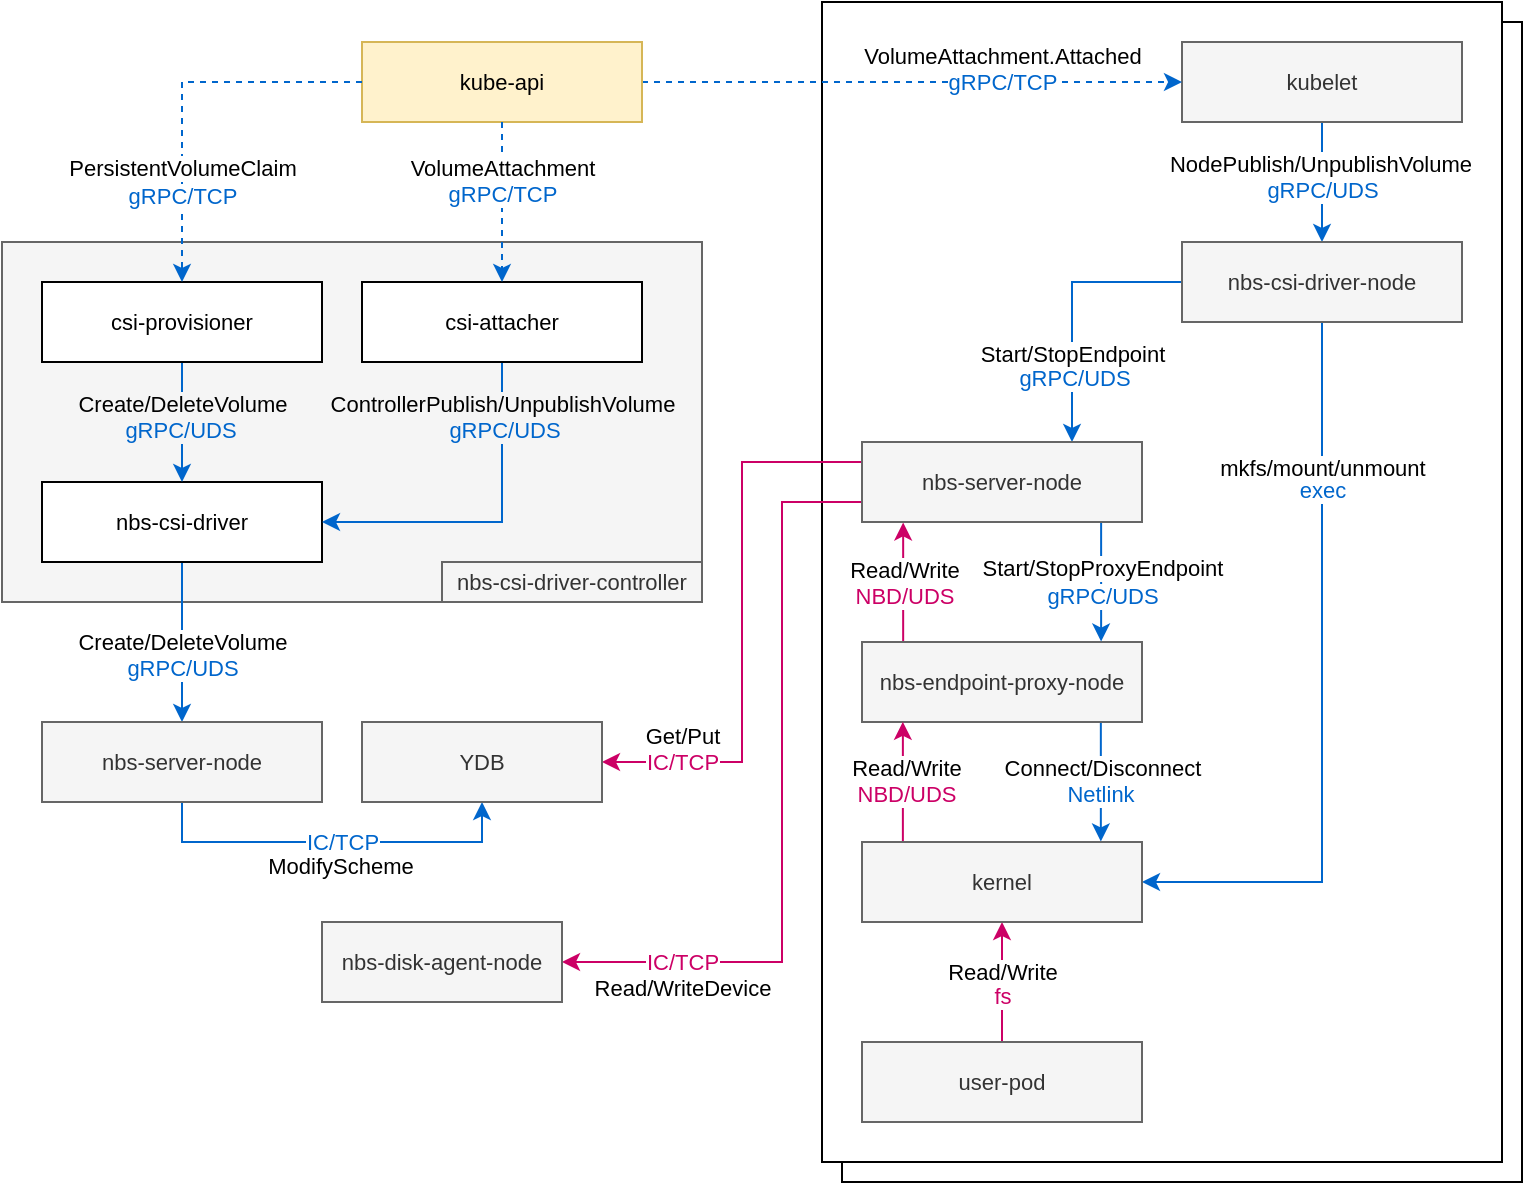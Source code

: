 <mxfile version="24.7.8">
  <diagram name="Page-1" id="2YBvvXClWsGukQMizWep">
    <mxGraphModel dx="1561" dy="542" grid="1" gridSize="10" guides="1" tooltips="1" connect="1" arrows="1" fold="1" page="1" pageScale="1" pageWidth="850" pageHeight="1100" math="0" shadow="0">
      <root>
        <mxCell id="0" />
        <mxCell id="1" parent="0" />
        <mxCell id="QkchhMZ6xZVvRb_x26ug-44" value="" style="rounded=0;whiteSpace=wrap;html=1;fillColor=#f5f5f5;fontColor=#333333;strokeColor=#666666;" parent="1" vertex="1">
          <mxGeometry x="-250" y="410" width="350" height="180" as="geometry" />
        </mxCell>
        <mxCell id="mKCn0pQEpmRzFZVJy1wr-146" value="" style="rounded=0;whiteSpace=wrap;html=1;verticalAlign=top;align=left;" parent="1" vertex="1">
          <mxGeometry x="170" y="300" width="340" height="580" as="geometry" />
        </mxCell>
        <mxCell id="mKCn0pQEpmRzFZVJy1wr-39" value="" style="rounded=0;whiteSpace=wrap;html=1;verticalAlign=top;align=left;labelBackgroundColor=#f5f5f5;" parent="1" vertex="1">
          <mxGeometry x="160" y="290" width="340" height="580" as="geometry" />
        </mxCell>
        <mxCell id="mKCn0pQEpmRzFZVJy1wr-85" style="edgeStyle=orthogonalEdgeStyle;rounded=0;orthogonalLoop=1;jettySize=auto;html=1;entryX=0.5;entryY=0;entryDx=0;entryDy=0;strokeColor=#0066CC;" parent="1" source="mKCn0pQEpmRzFZVJy1wr-2" target="mKCn0pQEpmRzFZVJy1wr-4" edge="1">
          <mxGeometry relative="1" as="geometry" />
        </mxCell>
        <mxCell id="mKCn0pQEpmRzFZVJy1wr-86" value="gRPC/UDS" style="edgeLabel;html=1;align=center;verticalAlign=middle;resizable=0;points=[];fontColor=#0066CC;" parent="mKCn0pQEpmRzFZVJy1wr-85" vertex="1" connectable="0">
          <mxGeometry x="-0.005" relative="1" as="geometry">
            <mxPoint y="4" as="offset" />
          </mxGeometry>
        </mxCell>
        <mxCell id="hTff0y7bNb7OE-vSSJrE-20" value="NodePublish/UnpublishVolume" style="edgeLabel;html=1;align=center;verticalAlign=middle;resizable=0;points=[];" parent="mKCn0pQEpmRzFZVJy1wr-85" vertex="1" connectable="0">
          <mxGeometry x="-0.642" y="-1" relative="1" as="geometry">
            <mxPoint y="10" as="offset" />
          </mxGeometry>
        </mxCell>
        <mxCell id="mKCn0pQEpmRzFZVJy1wr-2" value="kubelet" style="rounded=0;whiteSpace=wrap;html=1;fontSize=11;fillColor=#f5f5f5;strokeColor=#666666;fontColor=#333333;" parent="1" vertex="1">
          <mxGeometry x="340" y="310" width="140" height="40" as="geometry" />
        </mxCell>
        <mxCell id="mKCn0pQEpmRzFZVJy1wr-96" style="edgeStyle=orthogonalEdgeStyle;rounded=0;orthogonalLoop=1;jettySize=auto;html=1;exitX=0.5;exitY=1;exitDx=0;exitDy=0;entryX=0.5;entryY=0;entryDx=0;entryDy=0;strokeColor=#0066CC;labelBackgroundColor=none;" parent="1" source="QkchhMZ6xZVvRb_x26ug-2" target="mKCn0pQEpmRzFZVJy1wr-6" edge="1">
          <mxGeometry relative="1" as="geometry" />
        </mxCell>
        <mxCell id="mKCn0pQEpmRzFZVJy1wr-97" value="gRPC/UDS" style="edgeLabel;html=1;align=center;verticalAlign=middle;resizable=0;points=[];labelBackgroundColor=default;fontColor=#0066CC;" parent="mKCn0pQEpmRzFZVJy1wr-96" vertex="1" connectable="0">
          <mxGeometry x="0.03" y="-1" relative="1" as="geometry">
            <mxPoint x="1" y="12" as="offset" />
          </mxGeometry>
        </mxCell>
        <mxCell id="hTff0y7bNb7OE-vSSJrE-23" value="Create/DeleteVolume" style="edgeLabel;html=1;align=center;verticalAlign=middle;resizable=0;points=[];" parent="mKCn0pQEpmRzFZVJy1wr-96" vertex="1" connectable="0">
          <mxGeometry x="-0.396" relative="1" as="geometry">
            <mxPoint y="16" as="offset" />
          </mxGeometry>
        </mxCell>
        <mxCell id="mKCn0pQEpmRzFZVJy1wr-70" style="edgeStyle=orthogonalEdgeStyle;rounded=0;orthogonalLoop=1;jettySize=auto;html=1;entryX=1;entryY=0.5;entryDx=0;entryDy=0;strokeColor=#0066CC;strokeWidth=1;exitX=0.5;exitY=1;exitDx=0;exitDy=0;" parent="1" source="mKCn0pQEpmRzFZVJy1wr-4" target="mKCn0pQEpmRzFZVJy1wr-66" edge="1">
          <mxGeometry relative="1" as="geometry">
            <mxPoint x="320.56" y="496.6" as="sourcePoint" />
            <mxPoint x="320" y="799" as="targetPoint" />
            <Array as="points">
              <mxPoint x="410" y="730" />
            </Array>
          </mxGeometry>
        </mxCell>
        <mxCell id="mKCn0pQEpmRzFZVJy1wr-79" value="exec" style="edgeLabel;html=1;align=center;verticalAlign=middle;resizable=0;points=[];fontColor=#0066CC;" parent="mKCn0pQEpmRzFZVJy1wr-70" vertex="1" connectable="0">
          <mxGeometry x="-0.487" relative="1" as="geometry">
            <mxPoint y="-11" as="offset" />
          </mxGeometry>
        </mxCell>
        <mxCell id="hTff0y7bNb7OE-vSSJrE-25" value="mkfs/mount/unmount" style="edgeLabel;html=1;align=center;verticalAlign=middle;resizable=0;points=[];" parent="mKCn0pQEpmRzFZVJy1wr-70" vertex="1" connectable="0">
          <mxGeometry x="0.306" relative="1" as="geometry">
            <mxPoint y="-169" as="offset" />
          </mxGeometry>
        </mxCell>
        <mxCell id="mKCn0pQEpmRzFZVJy1wr-80" style="edgeStyle=orthogonalEdgeStyle;rounded=0;orthogonalLoop=1;jettySize=auto;html=1;strokeColor=#0066CC;strokeWidth=1;exitX=0;exitY=0.5;exitDx=0;exitDy=0;entryX=0.75;entryY=0;entryDx=0;entryDy=0;" parent="1" source="mKCn0pQEpmRzFZVJy1wr-4" target="mKCn0pQEpmRzFZVJy1wr-47" edge="1">
          <mxGeometry relative="1" as="geometry">
            <mxPoint x="250" y="510" as="targetPoint" />
          </mxGeometry>
        </mxCell>
        <mxCell id="mKCn0pQEpmRzFZVJy1wr-81" value="gRPC/UDS" style="edgeLabel;html=1;align=center;verticalAlign=middle;resizable=0;points=[];fontColor=#0066CC;" parent="mKCn0pQEpmRzFZVJy1wr-80" vertex="1" connectable="0">
          <mxGeometry x="-0.004" relative="1" as="geometry">
            <mxPoint x="1" y="36" as="offset" />
          </mxGeometry>
        </mxCell>
        <mxCell id="hTff0y7bNb7OE-vSSJrE-32" value="Start/StopEndpoint" style="edgeLabel;html=1;align=center;verticalAlign=middle;resizable=0;points=[];" parent="mKCn0pQEpmRzFZVJy1wr-80" vertex="1" connectable="0">
          <mxGeometry x="0.487" relative="1" as="geometry">
            <mxPoint y="-10" as="offset" />
          </mxGeometry>
        </mxCell>
        <mxCell id="mKCn0pQEpmRzFZVJy1wr-4" value="nbs-csi-driver-node" style="rounded=0;whiteSpace=wrap;html=1;fontSize=11;fillColor=#f5f5f5;fontColor=#333333;strokeColor=#666666;" parent="1" vertex="1">
          <mxGeometry x="340" y="410" width="140" height="40" as="geometry" />
        </mxCell>
        <mxCell id="mKCn0pQEpmRzFZVJy1wr-115" style="edgeStyle=orthogonalEdgeStyle;rounded=0;orthogonalLoop=1;jettySize=auto;html=1;entryX=0.5;entryY=1;entryDx=0;entryDy=0;strokeColor=#0066CC;exitX=0.5;exitY=1;exitDx=0;exitDy=0;" parent="1" source="mKCn0pQEpmRzFZVJy1wr-6" target="mKCn0pQEpmRzFZVJy1wr-110" edge="1">
          <mxGeometry relative="1" as="geometry">
            <mxPoint x="2.5" y="680" as="targetPoint" />
            <Array as="points">
              <mxPoint x="-160" y="710" />
              <mxPoint x="-10" y="710" />
            </Array>
          </mxGeometry>
        </mxCell>
        <mxCell id="mKCn0pQEpmRzFZVJy1wr-116" value="IC/TCP" style="edgeLabel;html=1;align=center;verticalAlign=middle;resizable=0;points=[];fontColor=#0066CC;" parent="mKCn0pQEpmRzFZVJy1wr-115" vertex="1" connectable="0">
          <mxGeometry x="0.303" y="2" relative="1" as="geometry">
            <mxPoint x="-24" y="2" as="offset" />
          </mxGeometry>
        </mxCell>
        <mxCell id="hTff0y7bNb7OE-vSSJrE-24" value="ModifyScheme" style="edgeLabel;html=1;align=center;verticalAlign=middle;resizable=0;points=[];" parent="mKCn0pQEpmRzFZVJy1wr-115" vertex="1" connectable="0">
          <mxGeometry x="-0.404" y="-1" relative="1" as="geometry">
            <mxPoint x="42" y="11" as="offset" />
          </mxGeometry>
        </mxCell>
        <mxCell id="mKCn0pQEpmRzFZVJy1wr-6" value="nbs-server-node" style="rounded=0;whiteSpace=wrap;html=1;fontSize=11;fillColor=#f5f5f5;fontColor=#333333;strokeColor=#666666;" parent="1" vertex="1">
          <mxGeometry x="-230" y="650" width="140" height="40" as="geometry" />
        </mxCell>
        <mxCell id="mKCn0pQEpmRzFZVJy1wr-60" style="edgeStyle=orthogonalEdgeStyle;rounded=0;orthogonalLoop=1;jettySize=auto;html=1;entryX=0.147;entryY=1.005;entryDx=0;entryDy=0;exitX=0.147;exitY=-0.001;exitDx=0;exitDy=0;startArrow=none;startFill=0;strokeColor=#CC0066;strokeWidth=1;entryPerimeter=0;exitPerimeter=0;" parent="1" source="mKCn0pQEpmRzFZVJy1wr-7" target="mKCn0pQEpmRzFZVJy1wr-47" edge="1">
          <mxGeometry relative="1" as="geometry">
            <Array as="points" />
          </mxGeometry>
        </mxCell>
        <mxCell id="mKCn0pQEpmRzFZVJy1wr-62" value="NBD/UDS" style="edgeLabel;html=1;align=center;verticalAlign=middle;resizable=0;points=[];fontColor=#CC0066;" parent="mKCn0pQEpmRzFZVJy1wr-60" vertex="1" connectable="0">
          <mxGeometry x="-0.009" y="1" relative="1" as="geometry">
            <mxPoint x="1" y="6" as="offset" />
          </mxGeometry>
        </mxCell>
        <mxCell id="hTff0y7bNb7OE-vSSJrE-11" value="Read/Write" style="edgeLabel;html=1;align=center;verticalAlign=middle;resizable=0;points=[];" parent="mKCn0pQEpmRzFZVJy1wr-60" vertex="1" connectable="0">
          <mxGeometry x="0.138" y="1" relative="1" as="geometry">
            <mxPoint x="1" y="-2" as="offset" />
          </mxGeometry>
        </mxCell>
        <mxCell id="mKCn0pQEpmRzFZVJy1wr-67" style="edgeStyle=orthogonalEdgeStyle;rounded=0;orthogonalLoop=1;jettySize=auto;html=1;entryX=0.853;entryY=-0.007;entryDx=0;entryDy=0;exitX=0.853;exitY=1;exitDx=0;exitDy=0;strokeWidth=1;strokeColor=#0066CC;exitPerimeter=0;entryPerimeter=0;" parent="1" source="mKCn0pQEpmRzFZVJy1wr-7" target="mKCn0pQEpmRzFZVJy1wr-66" edge="1">
          <mxGeometry relative="1" as="geometry">
            <Array as="points" />
          </mxGeometry>
        </mxCell>
        <mxCell id="mKCn0pQEpmRzFZVJy1wr-68" value="Netlink" style="edgeLabel;html=1;align=center;verticalAlign=middle;resizable=0;points=[];fontColor=#0066CC;" parent="mKCn0pQEpmRzFZVJy1wr-67" vertex="1" connectable="0">
          <mxGeometry x="-0.026" relative="1" as="geometry">
            <mxPoint x="-1" y="7" as="offset" />
          </mxGeometry>
        </mxCell>
        <mxCell id="hTff0y7bNb7OE-vSSJrE-13" value="Connect/Disconnect" style="edgeLabel;html=1;align=center;verticalAlign=middle;resizable=0;points=[];" parent="mKCn0pQEpmRzFZVJy1wr-67" vertex="1" connectable="0">
          <mxGeometry x="-0.5" relative="1" as="geometry">
            <mxPoint y="8" as="offset" />
          </mxGeometry>
        </mxCell>
        <mxCell id="mKCn0pQEpmRzFZVJy1wr-7" value="nbs-endpoint-proxy-node" style="rounded=0;whiteSpace=wrap;html=1;fontSize=11;fillColor=#f5f5f5;fontColor=#333333;strokeColor=#666666;" parent="1" vertex="1">
          <mxGeometry x="180" y="610" width="140" height="40" as="geometry" />
        </mxCell>
        <mxCell id="mKCn0pQEpmRzFZVJy1wr-77" style="edgeStyle=orthogonalEdgeStyle;rounded=0;orthogonalLoop=1;jettySize=auto;html=1;entryX=0.5;entryY=1;entryDx=0;entryDy=0;fillColor=#cce5ff;strokeColor=#CC0066;strokeWidth=1;exitX=0.5;exitY=0;exitDx=0;exitDy=0;" parent="1" source="mKCn0pQEpmRzFZVJy1wr-23" target="mKCn0pQEpmRzFZVJy1wr-66" edge="1">
          <mxGeometry relative="1" as="geometry">
            <mxPoint x="250" y="861" as="sourcePoint" />
            <mxPoint x="250" y="801" as="targetPoint" />
          </mxGeometry>
        </mxCell>
        <mxCell id="mKCn0pQEpmRzFZVJy1wr-89" value="fs" style="edgeLabel;html=1;align=center;verticalAlign=middle;resizable=0;points=[];fontColor=#CC0066;" parent="mKCn0pQEpmRzFZVJy1wr-77" vertex="1" connectable="0">
          <mxGeometry x="-0.008" relative="1" as="geometry">
            <mxPoint y="7" as="offset" />
          </mxGeometry>
        </mxCell>
        <mxCell id="hTff0y7bNb7OE-vSSJrE-15" value="Read/Write" style="edgeLabel;html=1;align=center;verticalAlign=middle;resizable=0;points=[];" parent="mKCn0pQEpmRzFZVJy1wr-77" vertex="1" connectable="0">
          <mxGeometry x="0.384" y="1" relative="1" as="geometry">
            <mxPoint x="1" y="6" as="offset" />
          </mxGeometry>
        </mxCell>
        <mxCell id="mKCn0pQEpmRzFZVJy1wr-23" value="user-pod" style="rounded=0;whiteSpace=wrap;html=1;fontSize=11;fillColor=#f5f5f5;fontColor=#333333;strokeColor=#666666;" parent="1" vertex="1">
          <mxGeometry x="180" y="810" width="140" height="40" as="geometry" />
        </mxCell>
        <mxCell id="mKCn0pQEpmRzFZVJy1wr-53" style="edgeStyle=orthogonalEdgeStyle;rounded=0;orthogonalLoop=1;jettySize=auto;html=1;exitX=0.854;exitY=0.999;exitDx=0;exitDy=0;strokeColor=#0066CC;strokeWidth=1;entryX=0.854;entryY=-0.006;entryDx=0;entryDy=0;exitPerimeter=0;entryPerimeter=0;" parent="1" source="mKCn0pQEpmRzFZVJy1wr-47" target="mKCn0pQEpmRzFZVJy1wr-7" edge="1">
          <mxGeometry relative="1" as="geometry">
            <mxPoint x="263" y="680" as="targetPoint" />
          </mxGeometry>
        </mxCell>
        <mxCell id="mKCn0pQEpmRzFZVJy1wr-58" value="gRPC/UDS" style="edgeLabel;html=1;align=center;verticalAlign=middle;resizable=0;points=[];fontColor=#0066CC;" parent="mKCn0pQEpmRzFZVJy1wr-53" vertex="1" connectable="0">
          <mxGeometry x="-0.002" y="1" relative="1" as="geometry">
            <mxPoint x="-1" y="7" as="offset" />
          </mxGeometry>
        </mxCell>
        <mxCell id="hTff0y7bNb7OE-vSSJrE-18" value="Start/StopProxyEndpoint" style="edgeLabel;html=1;align=center;verticalAlign=middle;resizable=0;points=[];" parent="mKCn0pQEpmRzFZVJy1wr-53" vertex="1" connectable="0">
          <mxGeometry x="-0.265" relative="1" as="geometry">
            <mxPoint y="1" as="offset" />
          </mxGeometry>
        </mxCell>
        <mxCell id="mKCn0pQEpmRzFZVJy1wr-111" style="edgeStyle=orthogonalEdgeStyle;rounded=0;orthogonalLoop=1;jettySize=auto;html=1;strokeColor=#CC0066;startArrow=none;startFill=0;exitX=0;exitY=0.25;exitDx=0;exitDy=0;entryX=1;entryY=0.5;entryDx=0;entryDy=0;" parent="1" target="mKCn0pQEpmRzFZVJy1wr-110" edge="1">
          <mxGeometry relative="1" as="geometry">
            <mxPoint x="180" y="520" as="sourcePoint" />
            <mxPoint x="40" y="670.0" as="targetPoint" />
            <Array as="points">
              <mxPoint x="120" y="520" />
              <mxPoint x="120" y="670" />
            </Array>
          </mxGeometry>
        </mxCell>
        <mxCell id="mKCn0pQEpmRzFZVJy1wr-112" value="IC/TCP" style="edgeLabel;html=1;align=center;verticalAlign=middle;resizable=0;points=[];fontColor=#CC0066;" parent="mKCn0pQEpmRzFZVJy1wr-111" vertex="1" connectable="0">
          <mxGeometry x="0.011" y="-1" relative="1" as="geometry">
            <mxPoint x="-29" y="68" as="offset" />
          </mxGeometry>
        </mxCell>
        <mxCell id="hTff0y7bNb7OE-vSSJrE-27" value="Get/Put" style="edgeLabel;html=1;align=center;verticalAlign=middle;resizable=0;points=[];" parent="mKCn0pQEpmRzFZVJy1wr-111" vertex="1" connectable="0">
          <mxGeometry x="0.393" y="-2" relative="1" as="geometry">
            <mxPoint x="-28" y="2" as="offset" />
          </mxGeometry>
        </mxCell>
        <mxCell id="hTff0y7bNb7OE-vSSJrE-3" style="edgeStyle=orthogonalEdgeStyle;rounded=0;orthogonalLoop=1;jettySize=auto;html=1;exitX=0;exitY=0.75;exitDx=0;exitDy=0;entryX=1;entryY=0.5;entryDx=0;entryDy=0;fontColor=#CC0066;strokeColor=#CC0066;" parent="1" source="mKCn0pQEpmRzFZVJy1wr-47" target="_0tyfMGEkezi1Wn5K47d-5" edge="1">
          <mxGeometry relative="1" as="geometry">
            <mxPoint x="180.0" y="561" as="sourcePoint" />
            <mxPoint x="20.0" y="651" as="targetPoint" />
            <Array as="points">
              <mxPoint x="140" y="540" />
              <mxPoint x="140" y="770" />
            </Array>
          </mxGeometry>
        </mxCell>
        <mxCell id="hTff0y7bNb7OE-vSSJrE-4" value="IC/TCP" style="edgeLabel;html=1;align=center;verticalAlign=middle;resizable=0;points=[];fontColor=#CC0066;" parent="hTff0y7bNb7OE-vSSJrE-3" vertex="1" connectable="0">
          <mxGeometry x="0.105" y="-1" relative="1" as="geometry">
            <mxPoint x="-49" y="60" as="offset" />
          </mxGeometry>
        </mxCell>
        <mxCell id="hTff0y7bNb7OE-vSSJrE-28" value="Read/WriteDevice" style="edgeLabel;html=1;align=center;verticalAlign=middle;resizable=0;points=[];" parent="hTff0y7bNb7OE-vSSJrE-3" vertex="1" connectable="0">
          <mxGeometry x="-0.394" relative="1" as="geometry">
            <mxPoint x="-50" y="168" as="offset" />
          </mxGeometry>
        </mxCell>
        <mxCell id="mKCn0pQEpmRzFZVJy1wr-47" value="nbs-server-node" style="rounded=0;whiteSpace=wrap;html=1;fontSize=11;fillColor=#f5f5f5;fontColor=#333333;strokeColor=#666666;" parent="1" vertex="1">
          <mxGeometry x="180" y="510" width="140" height="40" as="geometry" />
        </mxCell>
        <mxCell id="mKCn0pQEpmRzFZVJy1wr-73" style="edgeStyle=orthogonalEdgeStyle;rounded=0;orthogonalLoop=1;jettySize=auto;html=1;entryX=0.146;entryY=0.998;entryDx=0;entryDy=0;exitX=0.146;exitY=0.002;exitDx=0;exitDy=0;startArrow=none;startFill=0;fillColor=#cce5ff;strokeColor=#CC0066;strokeWidth=1;entryPerimeter=0;exitPerimeter=0;" parent="1" source="mKCn0pQEpmRzFZVJy1wr-66" target="mKCn0pQEpmRzFZVJy1wr-7" edge="1">
          <mxGeometry relative="1" as="geometry">
            <mxPoint x="207.86" y="759.76" as="sourcePoint" />
            <mxPoint x="207.86" y="699.88" as="targetPoint" />
          </mxGeometry>
        </mxCell>
        <mxCell id="mKCn0pQEpmRzFZVJy1wr-75" value="NBD/UDS" style="edgeLabel;html=1;align=center;verticalAlign=middle;resizable=0;points=[];fontColor=#CC0066;" parent="mKCn0pQEpmRzFZVJy1wr-73" vertex="1" connectable="0">
          <mxGeometry x="0.01" y="-1" relative="1" as="geometry">
            <mxPoint y="6" as="offset" />
          </mxGeometry>
        </mxCell>
        <mxCell id="hTff0y7bNb7OE-vSSJrE-14" value="Read/Write" style="edgeLabel;html=1;align=center;verticalAlign=middle;resizable=0;points=[];" parent="mKCn0pQEpmRzFZVJy1wr-73" vertex="1" connectable="0">
          <mxGeometry x="0.21" relative="1" as="geometry">
            <mxPoint x="1" y="-1" as="offset" />
          </mxGeometry>
        </mxCell>
        <mxCell id="mKCn0pQEpmRzFZVJy1wr-66" value="kernel" style="rounded=0;whiteSpace=wrap;html=1;fontSize=11;fillColor=#f5f5f5;fontColor=#333333;strokeColor=#666666;" parent="1" vertex="1">
          <mxGeometry x="180" y="710" width="140" height="40" as="geometry" />
        </mxCell>
        <mxCell id="mKCn0pQEpmRzFZVJy1wr-110" value="YDB" style="rounded=0;whiteSpace=wrap;html=1;fontSize=11;fillColor=#f5f5f5;fontColor=#333333;strokeColor=#666666;" parent="1" vertex="1">
          <mxGeometry x="-70" y="650" width="120" height="40" as="geometry" />
        </mxCell>
        <mxCell id="_0tyfMGEkezi1Wn5K47d-5" value="nbs-disk-agent-node" style="rounded=0;whiteSpace=wrap;html=1;fontSize=11;fillColor=#f5f5f5;fontColor=#333333;strokeColor=#666666;" parent="1" vertex="1">
          <mxGeometry x="-90" y="750" width="120" height="40" as="geometry" />
        </mxCell>
        <mxCell id="QkchhMZ6xZVvRb_x26ug-41" style="edgeStyle=orthogonalEdgeStyle;rounded=0;orthogonalLoop=1;jettySize=auto;html=1;entryX=0;entryY=0.5;entryDx=0;entryDy=0;strokeColor=#0066CC;dashed=1;" parent="1" source="QkchhMZ6xZVvRb_x26ug-1" target="mKCn0pQEpmRzFZVJy1wr-2" edge="1">
          <mxGeometry relative="1" as="geometry" />
        </mxCell>
        <mxCell id="QkchhMZ6xZVvRb_x26ug-42" value="gRPC/TCP" style="edgeLabel;html=1;align=center;verticalAlign=middle;resizable=0;points=[];fontColor=#0066CC;" parent="QkchhMZ6xZVvRb_x26ug-41" vertex="1" connectable="0">
          <mxGeometry x="-0.326" y="-1" relative="1" as="geometry">
            <mxPoint x="89" y="-1" as="offset" />
          </mxGeometry>
        </mxCell>
        <mxCell id="QkchhMZ6xZVvRb_x26ug-43" value="VolumeAttachment.Attached" style="edgeLabel;html=1;align=center;verticalAlign=middle;resizable=0;points=[];" parent="QkchhMZ6xZVvRb_x26ug-41" vertex="1" connectable="0">
          <mxGeometry x="0.126" y="2" relative="1" as="geometry">
            <mxPoint x="28" y="-11" as="offset" />
          </mxGeometry>
        </mxCell>
        <mxCell id="QkchhMZ6xZVvRb_x26ug-1" value="kube-api" style="rounded=0;whiteSpace=wrap;html=1;fontSize=11;fillColor=#fff2cc;strokeColor=#d6b656;" parent="1" vertex="1">
          <mxGeometry x="-70" y="310" width="140" height="40" as="geometry" />
        </mxCell>
        <mxCell id="QkchhMZ6xZVvRb_x26ug-2" value="nbs-csi-driver" style="rounded=0;whiteSpace=wrap;html=1;fontSize=11;" parent="1" vertex="1">
          <mxGeometry x="-230" y="530" width="140" height="40" as="geometry" />
        </mxCell>
        <mxCell id="QkchhMZ6xZVvRb_x26ug-24" style="edgeStyle=orthogonalEdgeStyle;rounded=0;orthogonalLoop=1;jettySize=auto;html=1;exitX=0.5;exitY=1;exitDx=0;exitDy=0;entryX=1;entryY=0.5;entryDx=0;entryDy=0;strokeColor=#0066CC;" parent="1" source="QkchhMZ6xZVvRb_x26ug-3" target="QkchhMZ6xZVvRb_x26ug-2" edge="1">
          <mxGeometry relative="1" as="geometry">
            <Array as="points">
              <mxPoint y="550" />
            </Array>
          </mxGeometry>
        </mxCell>
        <mxCell id="QkchhMZ6xZVvRb_x26ug-26" value="gRPC/UDS" style="edgeLabel;html=1;align=center;verticalAlign=middle;resizable=0;points=[];labelBackgroundColor=#f5f5f5;fontColor=#0066CC;" parent="QkchhMZ6xZVvRb_x26ug-24" vertex="1" connectable="0">
          <mxGeometry x="-0.015" y="-2" relative="1" as="geometry">
            <mxPoint x="4" y="-44" as="offset" />
          </mxGeometry>
        </mxCell>
        <mxCell id="QkchhMZ6xZVvRb_x26ug-27" value="ControllerPublish/UnpublishVolume" style="edgeLabel;html=1;align=center;verticalAlign=middle;resizable=0;points=[];labelBackgroundColor=#f5f5f5;" parent="QkchhMZ6xZVvRb_x26ug-24" vertex="1" connectable="0">
          <mxGeometry x="-0.589" y="-2" relative="1" as="geometry">
            <mxPoint x="2" y="-14" as="offset" />
          </mxGeometry>
        </mxCell>
        <mxCell id="QkchhMZ6xZVvRb_x26ug-3" value="csi-attacher" style="rounded=0;whiteSpace=wrap;html=1;fontSize=11;" parent="1" vertex="1">
          <mxGeometry x="-70" y="430" width="140" height="40" as="geometry" />
        </mxCell>
        <mxCell id="QkchhMZ6xZVvRb_x26ug-29" value="" style="edgeStyle=orthogonalEdgeStyle;rounded=0;orthogonalLoop=1;jettySize=auto;html=1;entryX=0.5;entryY=0;entryDx=0;entryDy=0;strokeColor=#0066CC;dashed=1;exitX=0.5;exitY=1;exitDx=0;exitDy=0;" parent="1" source="QkchhMZ6xZVvRb_x26ug-1" target="QkchhMZ6xZVvRb_x26ug-3" edge="1">
          <mxGeometry relative="1" as="geometry">
            <mxPoint x="200" y="240" as="sourcePoint" />
            <mxPoint x="-10.0" y="310.0" as="targetPoint" />
            <Array as="points">
              <mxPoint y="350" />
            </Array>
          </mxGeometry>
        </mxCell>
        <mxCell id="QkchhMZ6xZVvRb_x26ug-30" value="gRPC/TCP" style="edgeLabel;html=1;align=center;verticalAlign=middle;resizable=0;points=[];fontColor=#0066CC;" parent="QkchhMZ6xZVvRb_x26ug-29" vertex="1" connectable="0">
          <mxGeometry x="-0.337" y="1" relative="1" as="geometry">
            <mxPoint x="-1" y="9" as="offset" />
          </mxGeometry>
        </mxCell>
        <mxCell id="QkchhMZ6xZVvRb_x26ug-31" value="VolumeAttachment" style="edgeLabel;html=1;align=center;verticalAlign=middle;resizable=0;points=[];" parent="QkchhMZ6xZVvRb_x26ug-29" vertex="1" connectable="0">
          <mxGeometry x="-0.269" relative="1" as="geometry">
            <mxPoint y="-6" as="offset" />
          </mxGeometry>
        </mxCell>
        <mxCell id="QkchhMZ6xZVvRb_x26ug-34" style="edgeStyle=orthogonalEdgeStyle;rounded=0;orthogonalLoop=1;jettySize=auto;html=1;entryX=0.5;entryY=0;entryDx=0;entryDy=0;strokeColor=#0066CC;exitX=0.5;exitY=1;exitDx=0;exitDy=0;" parent="1" source="QkchhMZ6xZVvRb_x26ug-4" target="QkchhMZ6xZVvRb_x26ug-2" edge="1">
          <mxGeometry relative="1" as="geometry" />
        </mxCell>
        <mxCell id="QkchhMZ6xZVvRb_x26ug-38" value="Create/DeleteVolume" style="edgeLabel;html=1;align=center;verticalAlign=middle;resizable=0;points=[];labelBackgroundColor=#f5f5f5;" parent="QkchhMZ6xZVvRb_x26ug-34" vertex="1" connectable="0">
          <mxGeometry x="-0.532" relative="1" as="geometry">
            <mxPoint y="7" as="offset" />
          </mxGeometry>
        </mxCell>
        <mxCell id="QkchhMZ6xZVvRb_x26ug-39" value="gRPC/UDS" style="edgeLabel;html=1;align=center;verticalAlign=middle;resizable=0;points=[];fontColor=#0066CC;labelBackgroundColor=#f5f5f5;" parent="QkchhMZ6xZVvRb_x26ug-34" vertex="1" connectable="0">
          <mxGeometry x="-0.344" y="-1" relative="1" as="geometry">
            <mxPoint y="14" as="offset" />
          </mxGeometry>
        </mxCell>
        <mxCell id="QkchhMZ6xZVvRb_x26ug-4" value="csi-provisioner" style="rounded=0;whiteSpace=wrap;html=1;fontSize=11;" parent="1" vertex="1">
          <mxGeometry x="-230" y="430" width="140" height="40" as="geometry" />
        </mxCell>
        <mxCell id="QkchhMZ6xZVvRb_x26ug-47" value="" style="edgeStyle=orthogonalEdgeStyle;rounded=0;orthogonalLoop=1;jettySize=auto;html=1;entryX=0.5;entryY=0;entryDx=0;entryDy=0;exitX=0;exitY=0.5;exitDx=0;exitDy=0;strokeColor=#0066CC;dashed=1;" parent="1" source="QkchhMZ6xZVvRb_x26ug-1" target="QkchhMZ6xZVvRb_x26ug-4" edge="1">
          <mxGeometry relative="1" as="geometry">
            <mxPoint x="-70" y="150" as="sourcePoint" />
            <mxPoint x="-200" y="311" as="targetPoint" />
            <Array as="points" />
          </mxGeometry>
        </mxCell>
        <mxCell id="QkchhMZ6xZVvRb_x26ug-48" value="gRPC/TCP" style="edgeLabel;html=1;align=center;verticalAlign=middle;resizable=0;points=[];labelBackgroundColor=#FFFFFF;fontColor=#0066CC;" parent="QkchhMZ6xZVvRb_x26ug-47" vertex="1" connectable="0">
          <mxGeometry x="-0.059" y="1" relative="1" as="geometry">
            <mxPoint x="-1" y="56" as="offset" />
          </mxGeometry>
        </mxCell>
        <mxCell id="QkchhMZ6xZVvRb_x26ug-49" value="PersistentVolumeClaim" style="edgeLabel;html=1;align=center;verticalAlign=middle;resizable=0;points=[];labelBackgroundColor=#FFFFFF;" parent="QkchhMZ6xZVvRb_x26ug-47" vertex="1" connectable="0">
          <mxGeometry x="-0.398" relative="1" as="geometry">
            <mxPoint x="-33" y="43" as="offset" />
          </mxGeometry>
        </mxCell>
        <mxCell id="QkchhMZ6xZVvRb_x26ug-8" value="nbs-csi-driver-controller" style="rounded=0;whiteSpace=wrap;html=1;fontSize=11;fillColor=#f5f5f5;fontColor=#333333;strokeColor=#666666;" parent="1" vertex="1">
          <mxGeometry x="-30" y="570" width="130" height="20" as="geometry" />
        </mxCell>
      </root>
    </mxGraphModel>
  </diagram>
</mxfile>
